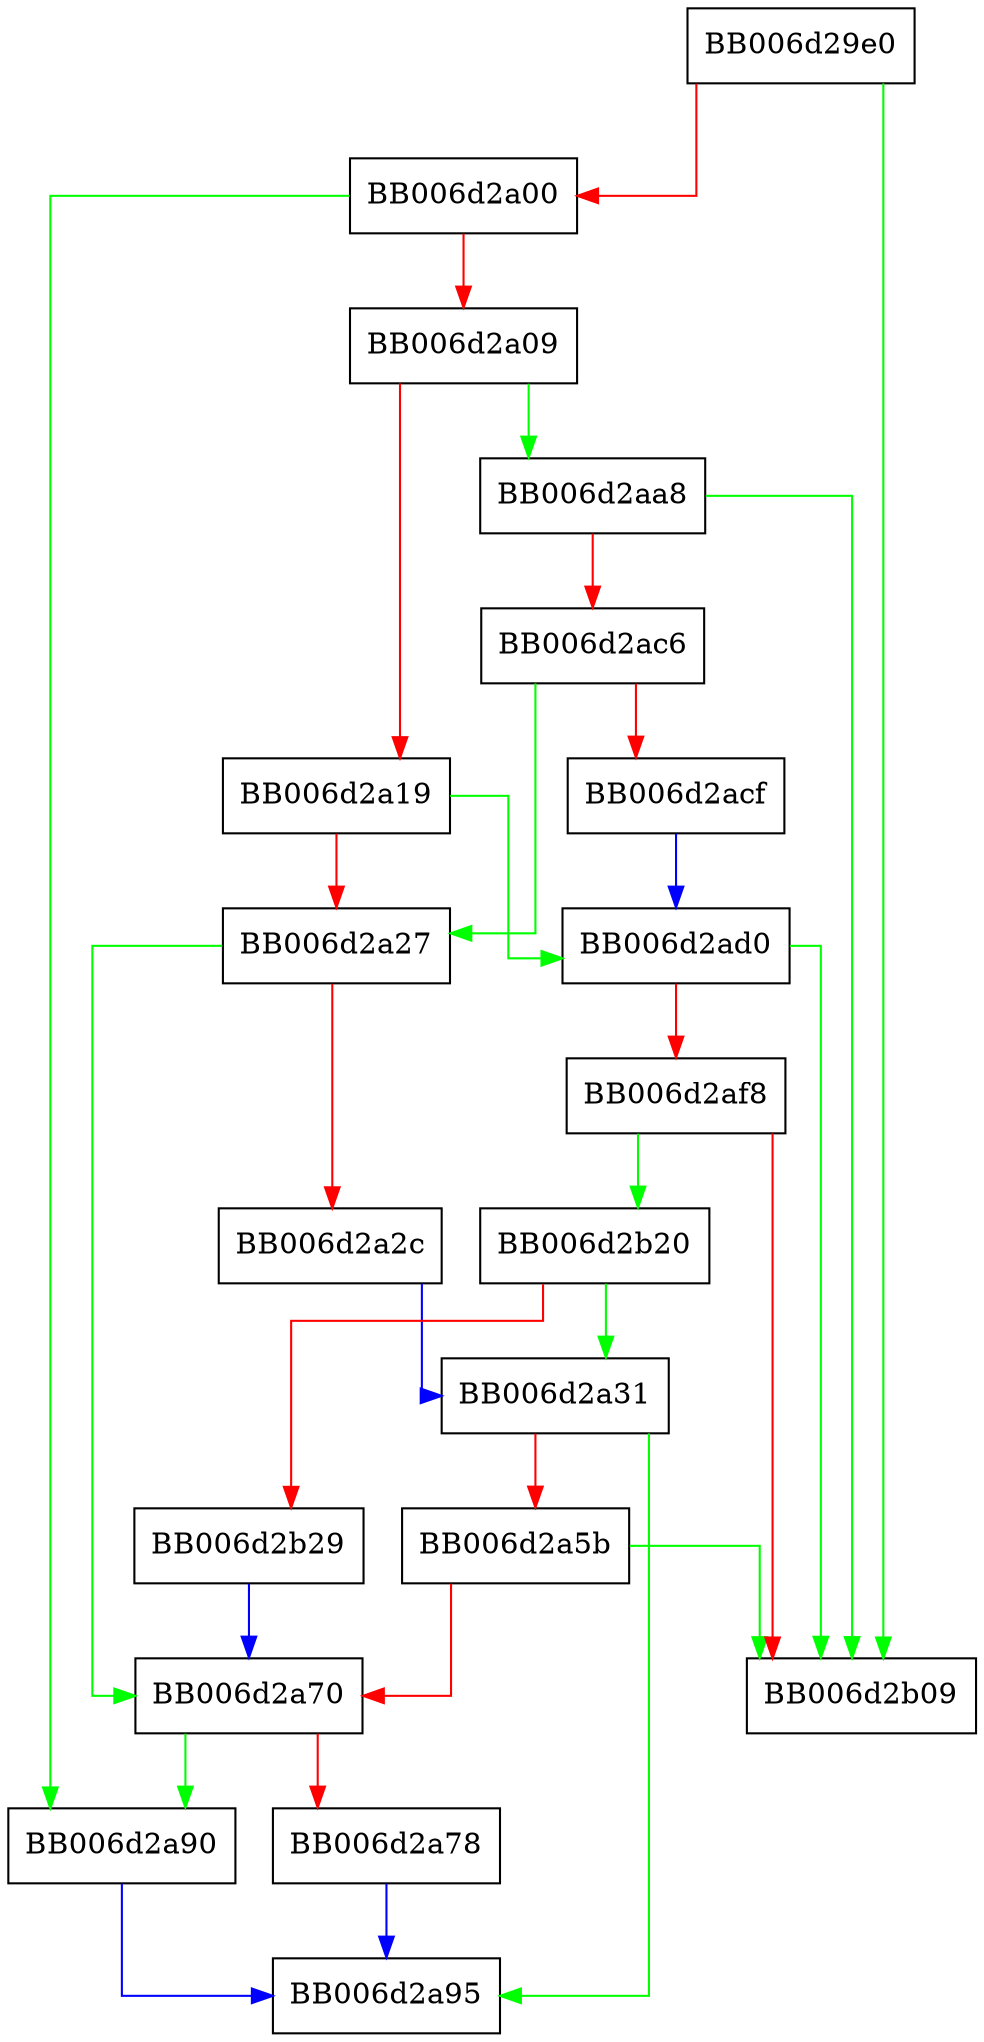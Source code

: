 digraph dsa_validate {
  node [shape="box"];
  graph [splines=ortho];
  BB006d29e0 -> BB006d2b09 [color="green"];
  BB006d29e0 -> BB006d2a00 [color="red"];
  BB006d2a00 -> BB006d2a90 [color="green"];
  BB006d2a00 -> BB006d2a09 [color="red"];
  BB006d2a09 -> BB006d2aa8 [color="green"];
  BB006d2a09 -> BB006d2a19 [color="red"];
  BB006d2a19 -> BB006d2ad0 [color="green"];
  BB006d2a19 -> BB006d2a27 [color="red"];
  BB006d2a27 -> BB006d2a70 [color="green"];
  BB006d2a27 -> BB006d2a2c [color="red"];
  BB006d2a2c -> BB006d2a31 [color="blue"];
  BB006d2a31 -> BB006d2a95 [color="green"];
  BB006d2a31 -> BB006d2a5b [color="red"];
  BB006d2a5b -> BB006d2b09 [color="green"];
  BB006d2a5b -> BB006d2a70 [color="red"];
  BB006d2a70 -> BB006d2a90 [color="green"];
  BB006d2a70 -> BB006d2a78 [color="red"];
  BB006d2a78 -> BB006d2a95 [color="blue"];
  BB006d2a90 -> BB006d2a95 [color="blue"];
  BB006d2aa8 -> BB006d2b09 [color="green"];
  BB006d2aa8 -> BB006d2ac6 [color="red"];
  BB006d2ac6 -> BB006d2a27 [color="green"];
  BB006d2ac6 -> BB006d2acf [color="red"];
  BB006d2acf -> BB006d2ad0 [color="blue"];
  BB006d2ad0 -> BB006d2b09 [color="green"];
  BB006d2ad0 -> BB006d2af8 [color="red"];
  BB006d2af8 -> BB006d2b20 [color="green"];
  BB006d2af8 -> BB006d2b09 [color="red"];
  BB006d2b20 -> BB006d2a31 [color="green"];
  BB006d2b20 -> BB006d2b29 [color="red"];
  BB006d2b29 -> BB006d2a70 [color="blue"];
}